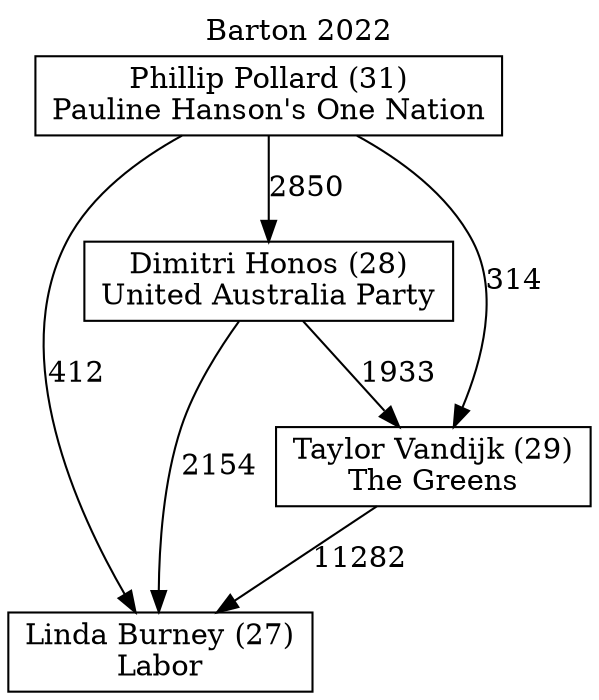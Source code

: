 // House preference flow
digraph "Linda Burney (27)_Barton_2022" {
	graph [label="Barton 2022" labelloc=t mclimit=10]
	node [shape=box]
	"Dimitri Honos (28)" [label="Dimitri Honos (28)
United Australia Party"]
	"Linda Burney (27)" [label="Linda Burney (27)
Labor"]
	"Phillip Pollard (31)" [label="Phillip Pollard (31)
Pauline Hanson's One Nation"]
	"Taylor Vandijk (29)" [label="Taylor Vandijk (29)
The Greens"]
	"Dimitri Honos (28)" -> "Linda Burney (27)" [label=2154]
	"Dimitri Honos (28)" -> "Taylor Vandijk (29)" [label=1933]
	"Phillip Pollard (31)" -> "Dimitri Honos (28)" [label=2850]
	"Phillip Pollard (31)" -> "Linda Burney (27)" [label=412]
	"Phillip Pollard (31)" -> "Taylor Vandijk (29)" [label=314]
	"Taylor Vandijk (29)" -> "Linda Burney (27)" [label=11282]
}
